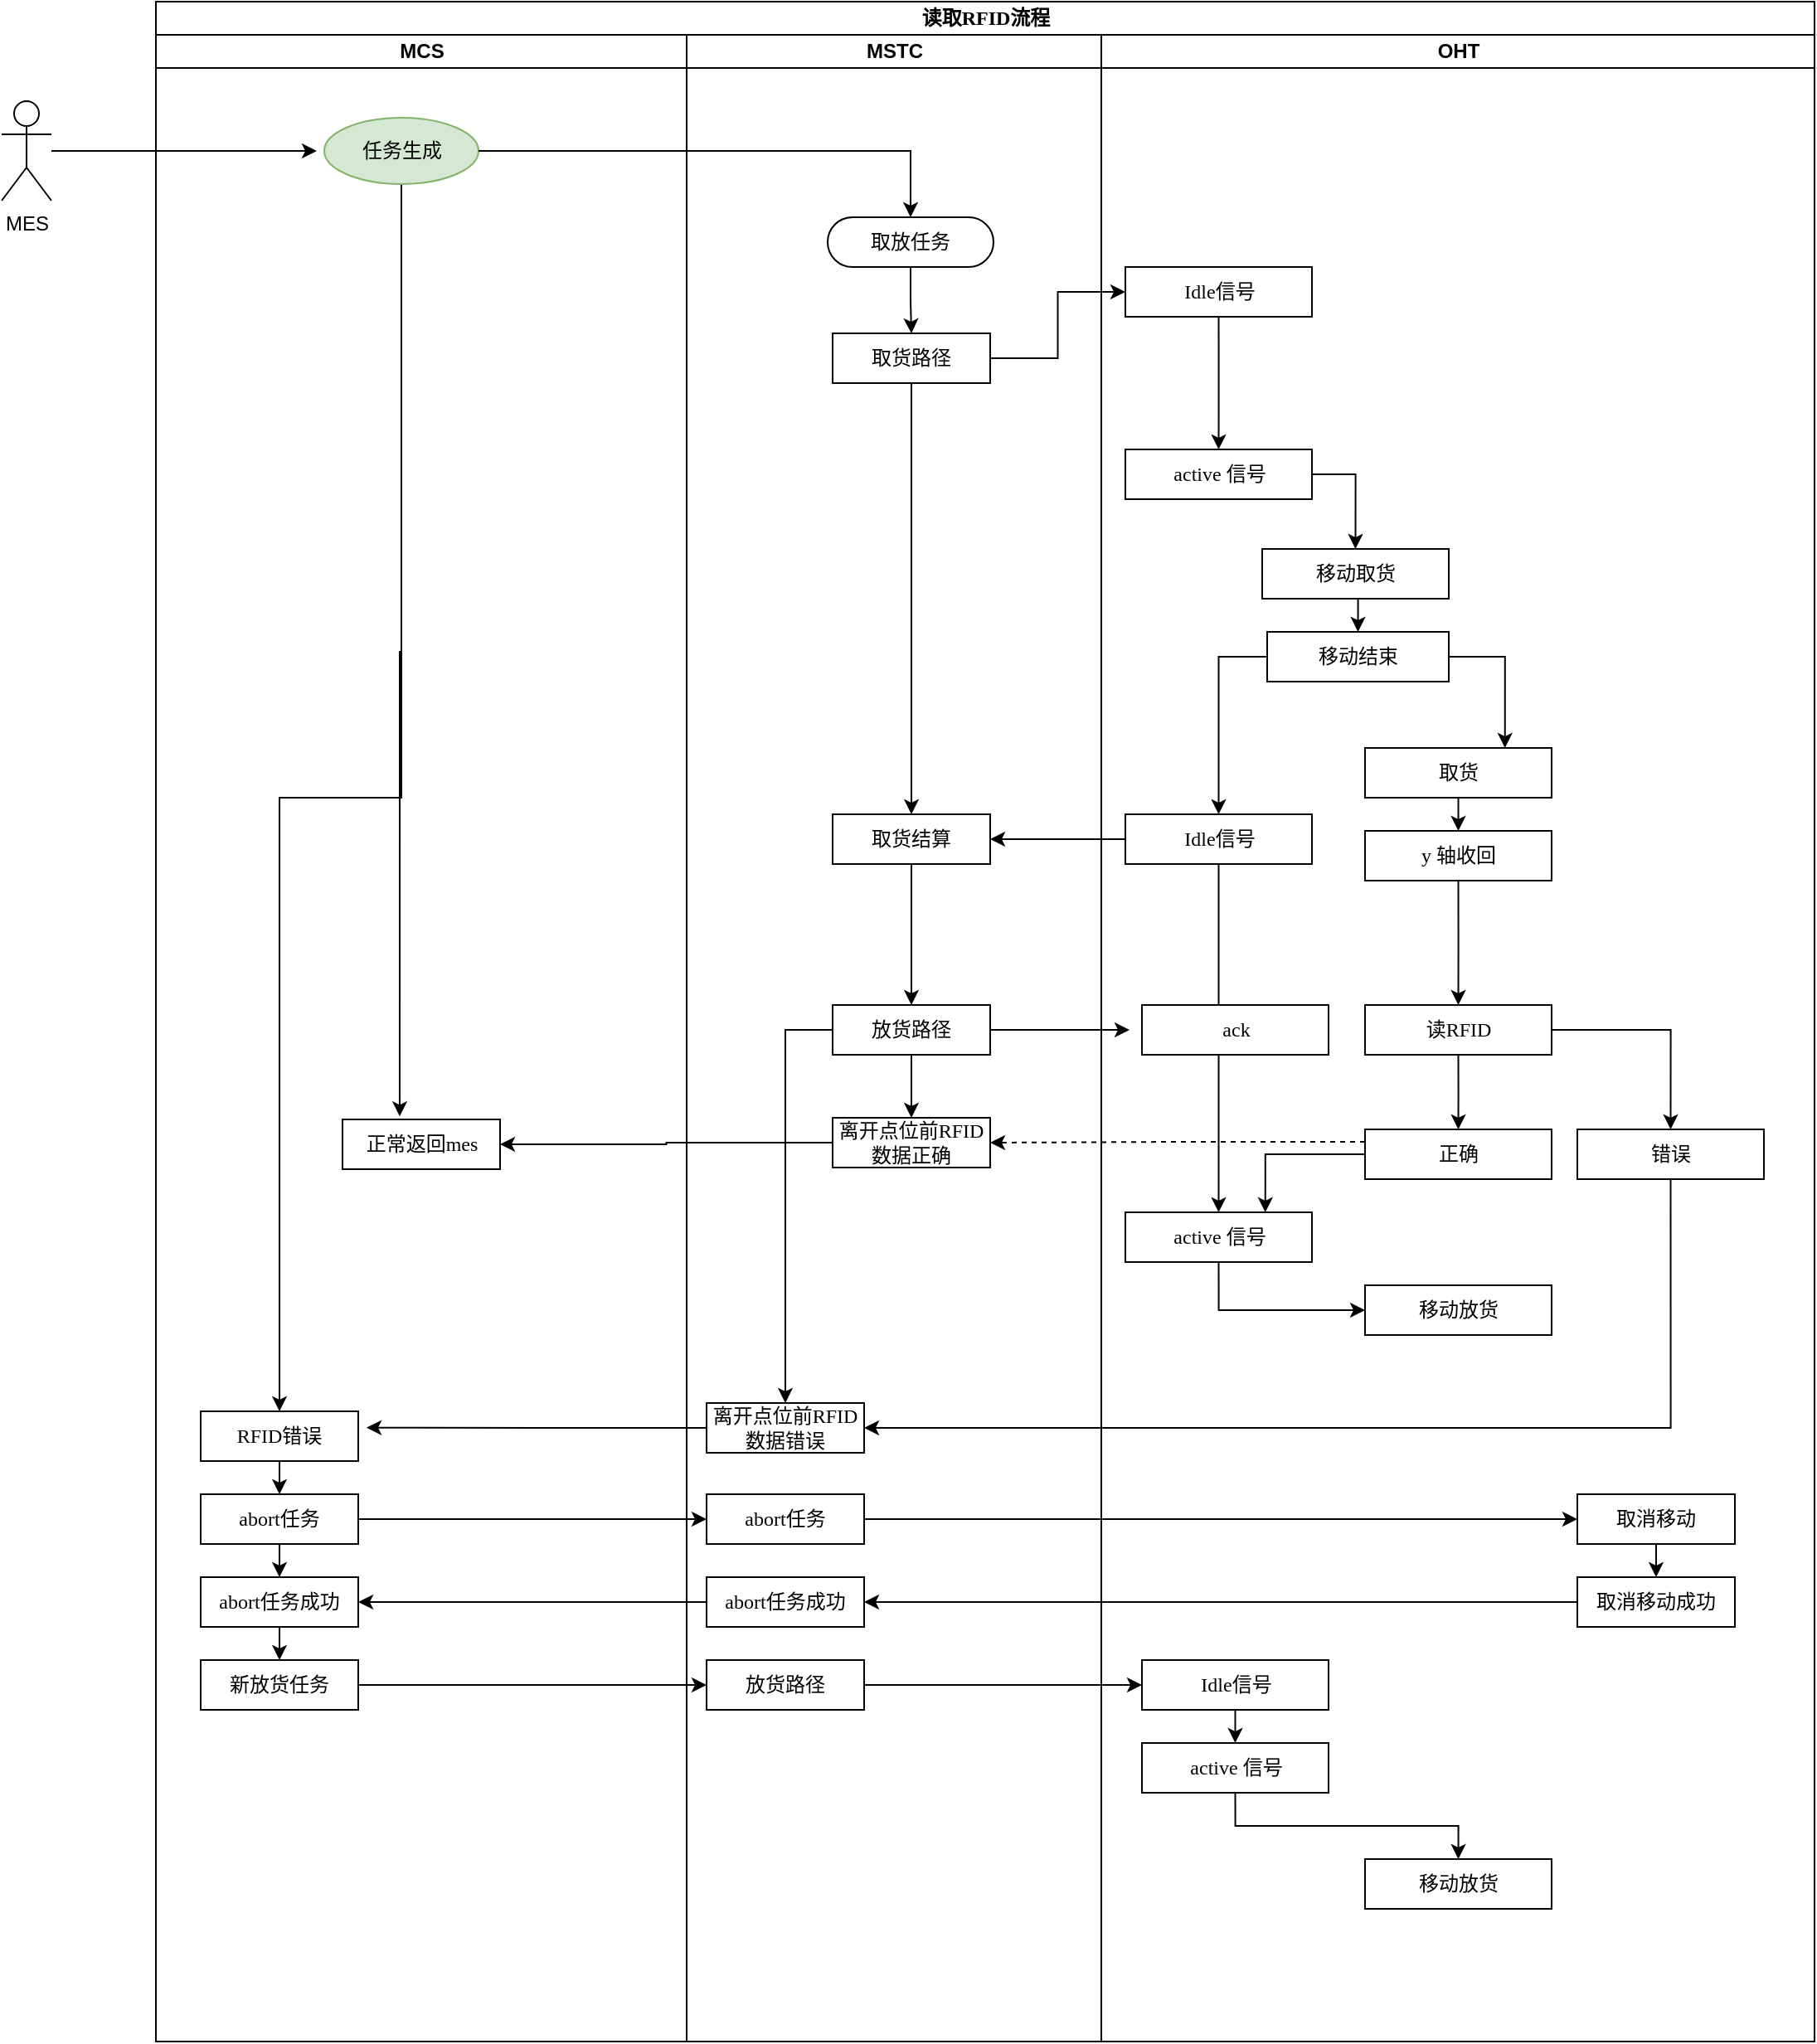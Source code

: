 <mxfile version="26.2.9">
  <diagram name="第 1 页" id="Wzt9n_Vputwp239YugQn">
    <mxGraphModel dx="2040" dy="1244" grid="1" gridSize="10" guides="1" tooltips="1" connect="1" arrows="1" fold="1" page="1" pageScale="1" pageWidth="850" pageHeight="1100" math="0" shadow="0">
      <root>
        <mxCell id="0" />
        <mxCell id="1" parent="0" />
        <mxCell id="eNTQeGSR-nu6t5WLEABi-2" value="读取RFID流程" style="swimlane;html=1;childLayout=stackLayout;startSize=20;rounded=0;shadow=0;comic=0;labelBackgroundColor=none;strokeWidth=1;fontFamily=Verdana;fontSize=12;align=center;" vertex="1" parent="1">
          <mxGeometry x="133" y="90" width="1000" height="1230" as="geometry" />
        </mxCell>
        <mxCell id="eNTQeGSR-nu6t5WLEABi-3" value="MCS" style="swimlane;html=1;startSize=20;" vertex="1" parent="eNTQeGSR-nu6t5WLEABi-2">
          <mxGeometry y="20" width="320" height="1210" as="geometry" />
        </mxCell>
        <mxCell id="eNTQeGSR-nu6t5WLEABi-4" style="edgeStyle=orthogonalEdgeStyle;rounded=0;orthogonalLoop=1;jettySize=auto;html=1;exitX=0.5;exitY=1;exitDx=0;exitDy=0;entryX=0.363;entryY=-0.061;entryDx=0;entryDy=0;entryPerimeter=0;" edge="1" parent="eNTQeGSR-nu6t5WLEABi-3" source="eNTQeGSR-nu6t5WLEABi-5" target="eNTQeGSR-nu6t5WLEABi-87">
          <mxGeometry relative="1" as="geometry">
            <mxPoint x="147" y="140" as="targetPoint" />
          </mxGeometry>
        </mxCell>
        <mxCell id="eNTQeGSR-nu6t5WLEABi-132" style="edgeStyle=orthogonalEdgeStyle;rounded=0;orthogonalLoop=1;jettySize=auto;html=1;exitX=0.5;exitY=1;exitDx=0;exitDy=0;" edge="1" parent="eNTQeGSR-nu6t5WLEABi-3" source="eNTQeGSR-nu6t5WLEABi-5" target="eNTQeGSR-nu6t5WLEABi-93">
          <mxGeometry relative="1" as="geometry" />
        </mxCell>
        <mxCell id="eNTQeGSR-nu6t5WLEABi-5" value="任务生成" style="ellipse;whiteSpace=wrap;html=1;rounded=0;shadow=0;comic=0;labelBackgroundColor=none;strokeWidth=1;fontFamily=Verdana;fontSize=12;align=center;fillColor=#d5e8d4;strokeColor=#82b366;" vertex="1" parent="eNTQeGSR-nu6t5WLEABi-3">
          <mxGeometry x="101.5" y="50" width="93" height="40" as="geometry" />
        </mxCell>
        <mxCell id="eNTQeGSR-nu6t5WLEABi-87" value="正常返回mes" style="rounded=0;whiteSpace=wrap;html=1;shadow=0;comic=0;labelBackgroundColor=none;strokeWidth=1;fontFamily=Verdana;fontSize=12;align=center;arcSize=50;" vertex="1" parent="eNTQeGSR-nu6t5WLEABi-3">
          <mxGeometry x="112.5" y="654" width="95" height="30" as="geometry" />
        </mxCell>
        <mxCell id="eNTQeGSR-nu6t5WLEABi-101" style="edgeStyle=orthogonalEdgeStyle;rounded=0;orthogonalLoop=1;jettySize=auto;html=1;exitX=0.5;exitY=1;exitDx=0;exitDy=0;entryX=0.5;entryY=0;entryDx=0;entryDy=0;" edge="1" parent="eNTQeGSR-nu6t5WLEABi-3" source="eNTQeGSR-nu6t5WLEABi-93" target="eNTQeGSR-nu6t5WLEABi-95">
          <mxGeometry relative="1" as="geometry" />
        </mxCell>
        <mxCell id="eNTQeGSR-nu6t5WLEABi-93" value="RFID错误" style="rounded=0;whiteSpace=wrap;html=1;shadow=0;comic=0;labelBackgroundColor=none;strokeWidth=1;fontFamily=Verdana;fontSize=12;align=center;arcSize=50;" vertex="1" parent="eNTQeGSR-nu6t5WLEABi-3">
          <mxGeometry x="27" y="830" width="95" height="30" as="geometry" />
        </mxCell>
        <mxCell id="eNTQeGSR-nu6t5WLEABi-108" style="edgeStyle=orthogonalEdgeStyle;rounded=0;orthogonalLoop=1;jettySize=auto;html=1;exitX=0.5;exitY=1;exitDx=0;exitDy=0;entryX=0.5;entryY=0;entryDx=0;entryDy=0;" edge="1" parent="eNTQeGSR-nu6t5WLEABi-3" source="eNTQeGSR-nu6t5WLEABi-95" target="eNTQeGSR-nu6t5WLEABi-106">
          <mxGeometry relative="1" as="geometry" />
        </mxCell>
        <mxCell id="eNTQeGSR-nu6t5WLEABi-95" value="abort任务" style="rounded=0;whiteSpace=wrap;html=1;shadow=0;comic=0;labelBackgroundColor=none;strokeWidth=1;fontFamily=Verdana;fontSize=12;align=center;arcSize=50;" vertex="1" parent="eNTQeGSR-nu6t5WLEABi-3">
          <mxGeometry x="27" y="880" width="95" height="30" as="geometry" />
        </mxCell>
        <mxCell id="eNTQeGSR-nu6t5WLEABi-111" style="edgeStyle=orthogonalEdgeStyle;rounded=0;orthogonalLoop=1;jettySize=auto;html=1;exitX=0.5;exitY=1;exitDx=0;exitDy=0;entryX=0.5;entryY=0;entryDx=0;entryDy=0;" edge="1" parent="eNTQeGSR-nu6t5WLEABi-3" source="eNTQeGSR-nu6t5WLEABi-106" target="eNTQeGSR-nu6t5WLEABi-109">
          <mxGeometry relative="1" as="geometry" />
        </mxCell>
        <mxCell id="eNTQeGSR-nu6t5WLEABi-106" value="abort任务成功" style="rounded=0;whiteSpace=wrap;html=1;shadow=0;comic=0;labelBackgroundColor=none;strokeWidth=1;fontFamily=Verdana;fontSize=12;align=center;arcSize=50;" vertex="1" parent="eNTQeGSR-nu6t5WLEABi-3">
          <mxGeometry x="27" y="930" width="95" height="30" as="geometry" />
        </mxCell>
        <mxCell id="eNTQeGSR-nu6t5WLEABi-109" value="新放货任务" style="rounded=0;whiteSpace=wrap;html=1;shadow=0;comic=0;labelBackgroundColor=none;strokeWidth=1;fontFamily=Verdana;fontSize=12;align=center;arcSize=50;" vertex="1" parent="eNTQeGSR-nu6t5WLEABi-3">
          <mxGeometry x="27" y="980" width="95" height="30" as="geometry" />
        </mxCell>
        <mxCell id="eNTQeGSR-nu6t5WLEABi-20" value="MSTC" style="swimlane;html=1;startSize=20;" vertex="1" parent="eNTQeGSR-nu6t5WLEABi-2">
          <mxGeometry x="320" y="20" width="250" height="1210" as="geometry" />
        </mxCell>
        <mxCell id="eNTQeGSR-nu6t5WLEABi-24" style="edgeStyle=orthogonalEdgeStyle;rounded=0;orthogonalLoop=1;jettySize=auto;html=1;exitX=0.5;exitY=1;exitDx=0;exitDy=0;entryX=0.5;entryY=0;entryDx=0;entryDy=0;" edge="1" parent="eNTQeGSR-nu6t5WLEABi-20" source="eNTQeGSR-nu6t5WLEABi-25" target="eNTQeGSR-nu6t5WLEABi-26">
          <mxGeometry relative="1" as="geometry" />
        </mxCell>
        <mxCell id="eNTQeGSR-nu6t5WLEABi-25" value="取放任务" style="rounded=1;whiteSpace=wrap;html=1;shadow=0;comic=0;labelBackgroundColor=none;strokeWidth=1;fontFamily=Verdana;fontSize=12;align=center;arcSize=50;" vertex="1" parent="eNTQeGSR-nu6t5WLEABi-20">
          <mxGeometry x="85" y="110" width="100" height="30" as="geometry" />
        </mxCell>
        <mxCell id="eNTQeGSR-nu6t5WLEABi-131" style="edgeStyle=orthogonalEdgeStyle;rounded=0;orthogonalLoop=1;jettySize=auto;html=1;exitX=0.5;exitY=1;exitDx=0;exitDy=0;" edge="1" parent="eNTQeGSR-nu6t5WLEABi-20" source="eNTQeGSR-nu6t5WLEABi-26" target="eNTQeGSR-nu6t5WLEABi-66">
          <mxGeometry relative="1" as="geometry" />
        </mxCell>
        <mxCell id="eNTQeGSR-nu6t5WLEABi-26" value="取货路径" style="rounded=0;whiteSpace=wrap;html=1;shadow=0;comic=0;labelBackgroundColor=none;strokeWidth=1;fontFamily=Verdana;fontSize=12;align=center;arcSize=50;" vertex="1" parent="eNTQeGSR-nu6t5WLEABi-20">
          <mxGeometry x="88" y="180" width="95" height="30" as="geometry" />
        </mxCell>
        <mxCell id="eNTQeGSR-nu6t5WLEABi-80" style="edgeStyle=orthogonalEdgeStyle;rounded=0;orthogonalLoop=1;jettySize=auto;html=1;entryX=0.5;entryY=0;entryDx=0;entryDy=0;" edge="1" parent="eNTQeGSR-nu6t5WLEABi-20" source="eNTQeGSR-nu6t5WLEABi-66" target="eNTQeGSR-nu6t5WLEABi-67">
          <mxGeometry relative="1" as="geometry" />
        </mxCell>
        <mxCell id="eNTQeGSR-nu6t5WLEABi-66" value="取货结算" style="rounded=0;whiteSpace=wrap;html=1;shadow=0;comic=0;labelBackgroundColor=none;strokeWidth=1;fontFamily=Verdana;fontSize=12;align=center;arcSize=50;" vertex="1" parent="eNTQeGSR-nu6t5WLEABi-20">
          <mxGeometry x="88" y="470" width="95" height="30" as="geometry" />
        </mxCell>
        <mxCell id="eNTQeGSR-nu6t5WLEABi-68" style="edgeStyle=orthogonalEdgeStyle;rounded=0;orthogonalLoop=1;jettySize=auto;html=1;exitX=1;exitY=0.5;exitDx=0;exitDy=0;" edge="1" parent="eNTQeGSR-nu6t5WLEABi-20" source="eNTQeGSR-nu6t5WLEABi-67">
          <mxGeometry relative="1" as="geometry">
            <mxPoint x="267" y="600" as="targetPoint" />
          </mxGeometry>
        </mxCell>
        <mxCell id="eNTQeGSR-nu6t5WLEABi-81" style="edgeStyle=orthogonalEdgeStyle;rounded=0;orthogonalLoop=1;jettySize=auto;html=1;exitX=0.5;exitY=1;exitDx=0;exitDy=0;entryX=0.5;entryY=0;entryDx=0;entryDy=0;" edge="1" parent="eNTQeGSR-nu6t5WLEABi-20" source="eNTQeGSR-nu6t5WLEABi-67" target="eNTQeGSR-nu6t5WLEABi-75">
          <mxGeometry relative="1" as="geometry" />
        </mxCell>
        <mxCell id="eNTQeGSR-nu6t5WLEABi-92" style="edgeStyle=orthogonalEdgeStyle;rounded=0;orthogonalLoop=1;jettySize=auto;html=1;exitX=0;exitY=0.5;exitDx=0;exitDy=0;entryX=0.5;entryY=0;entryDx=0;entryDy=0;" edge="1" parent="eNTQeGSR-nu6t5WLEABi-20" source="eNTQeGSR-nu6t5WLEABi-67" target="eNTQeGSR-nu6t5WLEABi-89">
          <mxGeometry relative="1" as="geometry" />
        </mxCell>
        <mxCell id="eNTQeGSR-nu6t5WLEABi-67" value="放货路径" style="rounded=0;whiteSpace=wrap;html=1;shadow=0;comic=0;labelBackgroundColor=none;strokeWidth=1;fontFamily=Verdana;fontSize=12;align=center;arcSize=50;" vertex="1" parent="eNTQeGSR-nu6t5WLEABi-20">
          <mxGeometry x="88" y="585" width="95" height="30" as="geometry" />
        </mxCell>
        <mxCell id="eNTQeGSR-nu6t5WLEABi-75" value="离开点位前RFID 数据正确" style="rounded=0;whiteSpace=wrap;html=1;shadow=0;comic=0;labelBackgroundColor=none;strokeWidth=1;fontFamily=Verdana;fontSize=12;align=center;arcSize=50;" vertex="1" parent="eNTQeGSR-nu6t5WLEABi-20">
          <mxGeometry x="88" y="653" width="95" height="30" as="geometry" />
        </mxCell>
        <mxCell id="eNTQeGSR-nu6t5WLEABi-94" style="edgeStyle=orthogonalEdgeStyle;rounded=0;orthogonalLoop=1;jettySize=auto;html=1;exitX=0;exitY=0.5;exitDx=0;exitDy=0;" edge="1" parent="eNTQeGSR-nu6t5WLEABi-20" source="eNTQeGSR-nu6t5WLEABi-89">
          <mxGeometry relative="1" as="geometry">
            <mxPoint x="-193" y="839.833" as="targetPoint" />
          </mxGeometry>
        </mxCell>
        <mxCell id="eNTQeGSR-nu6t5WLEABi-89" value="离开点位前RFID 数据错误" style="rounded=0;whiteSpace=wrap;html=1;shadow=0;comic=0;labelBackgroundColor=none;strokeWidth=1;fontFamily=Verdana;fontSize=12;align=center;arcSize=50;" vertex="1" parent="eNTQeGSR-nu6t5WLEABi-20">
          <mxGeometry x="12" y="825" width="95" height="30" as="geometry" />
        </mxCell>
        <mxCell id="eNTQeGSR-nu6t5WLEABi-97" value="abort任务" style="rounded=0;whiteSpace=wrap;html=1;shadow=0;comic=0;labelBackgroundColor=none;strokeWidth=1;fontFamily=Verdana;fontSize=12;align=center;arcSize=50;" vertex="1" parent="eNTQeGSR-nu6t5WLEABi-20">
          <mxGeometry x="12" y="880" width="95" height="30" as="geometry" />
        </mxCell>
        <mxCell id="eNTQeGSR-nu6t5WLEABi-104" value="abort任务成功" style="rounded=0;whiteSpace=wrap;html=1;shadow=0;comic=0;labelBackgroundColor=none;strokeWidth=1;fontFamily=Verdana;fontSize=12;align=center;arcSize=50;" vertex="1" parent="eNTQeGSR-nu6t5WLEABi-20">
          <mxGeometry x="12" y="930" width="95" height="30" as="geometry" />
        </mxCell>
        <mxCell id="eNTQeGSR-nu6t5WLEABi-112" value="放货路径" style="rounded=0;whiteSpace=wrap;html=1;shadow=0;comic=0;labelBackgroundColor=none;strokeWidth=1;fontFamily=Verdana;fontSize=12;align=center;arcSize=50;" vertex="1" parent="eNTQeGSR-nu6t5WLEABi-20">
          <mxGeometry x="12" y="980" width="95" height="30" as="geometry" />
        </mxCell>
        <mxCell id="eNTQeGSR-nu6t5WLEABi-30" value="OHT" style="swimlane;html=1;startSize=20;" vertex="1" parent="eNTQeGSR-nu6t5WLEABi-2">
          <mxGeometry x="570" y="20" width="430" height="1210" as="geometry" />
        </mxCell>
        <mxCell id="eNTQeGSR-nu6t5WLEABi-31" style="edgeStyle=orthogonalEdgeStyle;rounded=0;orthogonalLoop=1;jettySize=auto;html=1;exitX=0.5;exitY=1;exitDx=0;exitDy=0;entryX=0.5;entryY=0;entryDx=0;entryDy=0;" edge="1" parent="eNTQeGSR-nu6t5WLEABi-30" source="eNTQeGSR-nu6t5WLEABi-32" target="eNTQeGSR-nu6t5WLEABi-35">
          <mxGeometry relative="1" as="geometry" />
        </mxCell>
        <mxCell id="eNTQeGSR-nu6t5WLEABi-32" value="移动取货" style="rounded=0;whiteSpace=wrap;html=1;shadow=0;comic=0;labelBackgroundColor=none;strokeWidth=1;fontFamily=Verdana;fontSize=12;align=center;arcSize=50;" vertex="1" parent="eNTQeGSR-nu6t5WLEABi-30">
          <mxGeometry x="97" y="310" width="112.5" height="30" as="geometry" />
        </mxCell>
        <mxCell id="eNTQeGSR-nu6t5WLEABi-60" style="edgeStyle=orthogonalEdgeStyle;rounded=0;orthogonalLoop=1;jettySize=auto;html=1;exitX=0.5;exitY=1;exitDx=0;exitDy=0;entryX=0.5;entryY=0;entryDx=0;entryDy=0;" edge="1" parent="eNTQeGSR-nu6t5WLEABi-30" source="eNTQeGSR-nu6t5WLEABi-33" target="eNTQeGSR-nu6t5WLEABi-59">
          <mxGeometry relative="1" as="geometry" />
        </mxCell>
        <mxCell id="eNTQeGSR-nu6t5WLEABi-33" value="取货" style="rounded=0;whiteSpace=wrap;html=1;shadow=0;comic=0;labelBackgroundColor=none;strokeWidth=1;fontFamily=Verdana;fontSize=12;align=center;arcSize=50;" vertex="1" parent="eNTQeGSR-nu6t5WLEABi-30">
          <mxGeometry x="159" y="430" width="112.5" height="30" as="geometry" />
        </mxCell>
        <mxCell id="eNTQeGSR-nu6t5WLEABi-121" style="edgeStyle=orthogonalEdgeStyle;rounded=0;orthogonalLoop=1;jettySize=auto;html=1;exitX=0;exitY=0.5;exitDx=0;exitDy=0;" edge="1" parent="eNTQeGSR-nu6t5WLEABi-30" source="eNTQeGSR-nu6t5WLEABi-35" target="eNTQeGSR-nu6t5WLEABi-38">
          <mxGeometry relative="1" as="geometry" />
        </mxCell>
        <mxCell id="eNTQeGSR-nu6t5WLEABi-122" style="edgeStyle=orthogonalEdgeStyle;rounded=0;orthogonalLoop=1;jettySize=auto;html=1;exitX=1;exitY=0.5;exitDx=0;exitDy=0;entryX=0.75;entryY=0;entryDx=0;entryDy=0;" edge="1" parent="eNTQeGSR-nu6t5WLEABi-30" source="eNTQeGSR-nu6t5WLEABi-35" target="eNTQeGSR-nu6t5WLEABi-33">
          <mxGeometry relative="1" as="geometry" />
        </mxCell>
        <mxCell id="eNTQeGSR-nu6t5WLEABi-35" value="移动结束" style="rounded=0;whiteSpace=wrap;html=1;shadow=0;comic=0;labelBackgroundColor=none;strokeWidth=1;fontFamily=Verdana;fontSize=12;align=center;arcSize=50;" vertex="1" parent="eNTQeGSR-nu6t5WLEABi-30">
          <mxGeometry x="100" y="360" width="109.5" height="30" as="geometry" />
        </mxCell>
        <mxCell id="eNTQeGSR-nu6t5WLEABi-65" style="edgeStyle=orthogonalEdgeStyle;rounded=0;orthogonalLoop=1;jettySize=auto;html=1;exitX=0.5;exitY=1;exitDx=0;exitDy=0;entryX=0.5;entryY=0;entryDx=0;entryDy=0;" edge="1" parent="eNTQeGSR-nu6t5WLEABi-30" source="eNTQeGSR-nu6t5WLEABi-38" target="eNTQeGSR-nu6t5WLEABi-55">
          <mxGeometry relative="1" as="geometry" />
        </mxCell>
        <mxCell id="eNTQeGSR-nu6t5WLEABi-38" value="Idle信号" style="rounded=0;whiteSpace=wrap;html=1;shadow=0;comic=0;labelBackgroundColor=none;strokeWidth=1;fontFamily=Verdana;fontSize=12;align=center;arcSize=50;" vertex="1" parent="eNTQeGSR-nu6t5WLEABi-30">
          <mxGeometry x="14.5" y="470" width="112.5" height="30" as="geometry" />
        </mxCell>
        <mxCell id="eNTQeGSR-nu6t5WLEABi-49" value="移动放货" style="rounded=0;whiteSpace=wrap;html=1;shadow=0;comic=0;labelBackgroundColor=none;strokeWidth=1;fontFamily=Verdana;fontSize=12;align=center;arcSize=50;" vertex="1" parent="eNTQeGSR-nu6t5WLEABi-30">
          <mxGeometry x="159" y="754" width="112.5" height="30" as="geometry" />
        </mxCell>
        <mxCell id="eNTQeGSR-nu6t5WLEABi-72" style="edgeStyle=orthogonalEdgeStyle;rounded=0;orthogonalLoop=1;jettySize=auto;html=1;exitX=0.5;exitY=1;exitDx=0;exitDy=0;" edge="1" parent="eNTQeGSR-nu6t5WLEABi-30" source="eNTQeGSR-nu6t5WLEABi-51" target="eNTQeGSR-nu6t5WLEABi-71">
          <mxGeometry relative="1" as="geometry" />
        </mxCell>
        <mxCell id="eNTQeGSR-nu6t5WLEABi-123" style="edgeStyle=orthogonalEdgeStyle;rounded=0;orthogonalLoop=1;jettySize=auto;html=1;exitX=1;exitY=0.5;exitDx=0;exitDy=0;entryX=0.5;entryY=0;entryDx=0;entryDy=0;" edge="1" parent="eNTQeGSR-nu6t5WLEABi-30" source="eNTQeGSR-nu6t5WLEABi-51" target="eNTQeGSR-nu6t5WLEABi-82">
          <mxGeometry relative="1" as="geometry" />
        </mxCell>
        <mxCell id="eNTQeGSR-nu6t5WLEABi-51" value="读RFID" style="rounded=0;whiteSpace=wrap;html=1;shadow=0;comic=0;labelBackgroundColor=none;strokeWidth=1;fontFamily=Verdana;fontSize=12;align=center;arcSize=50;" vertex="1" parent="eNTQeGSR-nu6t5WLEABi-30">
          <mxGeometry x="159" y="585" width="112.5" height="30" as="geometry" />
        </mxCell>
        <mxCell id="eNTQeGSR-nu6t5WLEABi-83" style="edgeStyle=orthogonalEdgeStyle;rounded=0;orthogonalLoop=1;jettySize=auto;html=1;exitX=0.5;exitY=1;exitDx=0;exitDy=0;entryX=0;entryY=0.5;entryDx=0;entryDy=0;" edge="1" parent="eNTQeGSR-nu6t5WLEABi-30" source="eNTQeGSR-nu6t5WLEABi-55" target="eNTQeGSR-nu6t5WLEABi-49">
          <mxGeometry relative="1" as="geometry" />
        </mxCell>
        <mxCell id="eNTQeGSR-nu6t5WLEABi-55" value="active 信号" style="rounded=0;whiteSpace=wrap;html=1;shadow=0;comic=0;labelBackgroundColor=none;strokeWidth=1;fontFamily=Verdana;fontSize=12;align=center;arcSize=50;" vertex="1" parent="eNTQeGSR-nu6t5WLEABi-30">
          <mxGeometry x="14.5" y="710" width="112.5" height="30" as="geometry" />
        </mxCell>
        <mxCell id="eNTQeGSR-nu6t5WLEABi-61" style="edgeStyle=orthogonalEdgeStyle;rounded=0;orthogonalLoop=1;jettySize=auto;html=1;exitX=0.5;exitY=1;exitDx=0;exitDy=0;" edge="1" parent="eNTQeGSR-nu6t5WLEABi-30" source="eNTQeGSR-nu6t5WLEABi-59" target="eNTQeGSR-nu6t5WLEABi-51">
          <mxGeometry relative="1" as="geometry" />
        </mxCell>
        <mxCell id="eNTQeGSR-nu6t5WLEABi-59" value="y 轴收回" style="rounded=0;whiteSpace=wrap;html=1;shadow=0;comic=0;labelBackgroundColor=none;strokeWidth=1;fontFamily=Verdana;fontSize=12;align=center;arcSize=50;" vertex="1" parent="eNTQeGSR-nu6t5WLEABi-30">
          <mxGeometry x="159" y="480" width="112.5" height="30" as="geometry" />
        </mxCell>
        <mxCell id="eNTQeGSR-nu6t5WLEABi-70" value="ack" style="rounded=0;whiteSpace=wrap;html=1;shadow=0;comic=0;labelBackgroundColor=none;strokeWidth=1;fontFamily=Verdana;fontSize=12;align=center;arcSize=50;" vertex="1" parent="eNTQeGSR-nu6t5WLEABi-30">
          <mxGeometry x="24.5" y="585" width="112.5" height="30" as="geometry" />
        </mxCell>
        <mxCell id="eNTQeGSR-nu6t5WLEABi-74" style="edgeStyle=orthogonalEdgeStyle;rounded=0;orthogonalLoop=1;jettySize=auto;html=1;exitX=0;exitY=0.5;exitDx=0;exitDy=0;entryX=0.75;entryY=0;entryDx=0;entryDy=0;" edge="1" parent="eNTQeGSR-nu6t5WLEABi-30" source="eNTQeGSR-nu6t5WLEABi-71" target="eNTQeGSR-nu6t5WLEABi-55">
          <mxGeometry relative="1" as="geometry" />
        </mxCell>
        <mxCell id="eNTQeGSR-nu6t5WLEABi-71" value="正确" style="rounded=0;whiteSpace=wrap;html=1;shadow=0;comic=0;labelBackgroundColor=none;strokeWidth=1;fontFamily=Verdana;fontSize=12;align=center;arcSize=50;" vertex="1" parent="eNTQeGSR-nu6t5WLEABi-30">
          <mxGeometry x="159" y="660" width="112.5" height="30" as="geometry" />
        </mxCell>
        <mxCell id="eNTQeGSR-nu6t5WLEABi-82" value="错误" style="rounded=0;whiteSpace=wrap;html=1;shadow=0;comic=0;labelBackgroundColor=none;strokeWidth=1;fontFamily=Verdana;fontSize=12;align=center;arcSize=50;" vertex="1" parent="eNTQeGSR-nu6t5WLEABi-30">
          <mxGeometry x="287" y="660" width="112.5" height="30" as="geometry" />
        </mxCell>
        <mxCell id="eNTQeGSR-nu6t5WLEABi-103" style="edgeStyle=orthogonalEdgeStyle;rounded=0;orthogonalLoop=1;jettySize=auto;html=1;exitX=0.5;exitY=1;exitDx=0;exitDy=0;entryX=0.5;entryY=0;entryDx=0;entryDy=0;" edge="1" parent="eNTQeGSR-nu6t5WLEABi-30" source="eNTQeGSR-nu6t5WLEABi-98" target="eNTQeGSR-nu6t5WLEABi-102">
          <mxGeometry relative="1" as="geometry" />
        </mxCell>
        <mxCell id="eNTQeGSR-nu6t5WLEABi-98" value="取消移动" style="rounded=0;whiteSpace=wrap;html=1;shadow=0;comic=0;labelBackgroundColor=none;strokeWidth=1;fontFamily=Verdana;fontSize=12;align=center;arcSize=50;" vertex="1" parent="eNTQeGSR-nu6t5WLEABi-30">
          <mxGeometry x="287" y="880" width="95" height="30" as="geometry" />
        </mxCell>
        <mxCell id="eNTQeGSR-nu6t5WLEABi-102" value="取消移动成功" style="rounded=0;whiteSpace=wrap;html=1;shadow=0;comic=0;labelBackgroundColor=none;strokeWidth=1;fontFamily=Verdana;fontSize=12;align=center;arcSize=50;" vertex="1" parent="eNTQeGSR-nu6t5WLEABi-30">
          <mxGeometry x="287" y="930" width="95" height="30" as="geometry" />
        </mxCell>
        <mxCell id="eNTQeGSR-nu6t5WLEABi-118" style="edgeStyle=orthogonalEdgeStyle;rounded=0;orthogonalLoop=1;jettySize=auto;html=1;exitX=0.5;exitY=1;exitDx=0;exitDy=0;entryX=0.5;entryY=0;entryDx=0;entryDy=0;" edge="1" parent="eNTQeGSR-nu6t5WLEABi-30" source="eNTQeGSR-nu6t5WLEABi-114" target="eNTQeGSR-nu6t5WLEABi-115">
          <mxGeometry relative="1" as="geometry" />
        </mxCell>
        <mxCell id="eNTQeGSR-nu6t5WLEABi-114" value="Idle信号" style="rounded=0;whiteSpace=wrap;html=1;shadow=0;comic=0;labelBackgroundColor=none;strokeWidth=1;fontFamily=Verdana;fontSize=12;align=center;arcSize=50;" vertex="1" parent="eNTQeGSR-nu6t5WLEABi-30">
          <mxGeometry x="24.5" y="980" width="112.5" height="30" as="geometry" />
        </mxCell>
        <mxCell id="eNTQeGSR-nu6t5WLEABi-120" style="edgeStyle=orthogonalEdgeStyle;rounded=0;orthogonalLoop=1;jettySize=auto;html=1;exitX=0.5;exitY=1;exitDx=0;exitDy=0;entryX=0.5;entryY=0;entryDx=0;entryDy=0;" edge="1" parent="eNTQeGSR-nu6t5WLEABi-30" source="eNTQeGSR-nu6t5WLEABi-115" target="eNTQeGSR-nu6t5WLEABi-116">
          <mxGeometry relative="1" as="geometry" />
        </mxCell>
        <mxCell id="eNTQeGSR-nu6t5WLEABi-115" value="active 信号" style="rounded=0;whiteSpace=wrap;html=1;shadow=0;comic=0;labelBackgroundColor=none;strokeWidth=1;fontFamily=Verdana;fontSize=12;align=center;arcSize=50;" vertex="1" parent="eNTQeGSR-nu6t5WLEABi-30">
          <mxGeometry x="24.5" y="1030" width="112.5" height="30" as="geometry" />
        </mxCell>
        <mxCell id="eNTQeGSR-nu6t5WLEABi-116" value="移动放货" style="rounded=0;whiteSpace=wrap;html=1;shadow=0;comic=0;labelBackgroundColor=none;strokeWidth=1;fontFamily=Verdana;fontSize=12;align=center;arcSize=50;" vertex="1" parent="eNTQeGSR-nu6t5WLEABi-30">
          <mxGeometry x="159" y="1100" width="112.5" height="30" as="geometry" />
        </mxCell>
        <mxCell id="eNTQeGSR-nu6t5WLEABi-128" style="edgeStyle=orthogonalEdgeStyle;rounded=0;orthogonalLoop=1;jettySize=auto;html=1;exitX=0.5;exitY=1;exitDx=0;exitDy=0;" edge="1" parent="eNTQeGSR-nu6t5WLEABi-30" source="eNTQeGSR-nu6t5WLEABi-124" target="eNTQeGSR-nu6t5WLEABi-125">
          <mxGeometry relative="1" as="geometry" />
        </mxCell>
        <mxCell id="eNTQeGSR-nu6t5WLEABi-124" value="Idle信号" style="rounded=0;whiteSpace=wrap;html=1;shadow=0;comic=0;labelBackgroundColor=none;strokeWidth=1;fontFamily=Verdana;fontSize=12;align=center;arcSize=50;" vertex="1" parent="eNTQeGSR-nu6t5WLEABi-30">
          <mxGeometry x="14.5" y="140" width="112.5" height="30" as="geometry" />
        </mxCell>
        <mxCell id="eNTQeGSR-nu6t5WLEABi-127" style="edgeStyle=orthogonalEdgeStyle;rounded=0;orthogonalLoop=1;jettySize=auto;html=1;exitX=1;exitY=0.5;exitDx=0;exitDy=0;entryX=0.5;entryY=0;entryDx=0;entryDy=0;" edge="1" parent="eNTQeGSR-nu6t5WLEABi-30" source="eNTQeGSR-nu6t5WLEABi-125" target="eNTQeGSR-nu6t5WLEABi-32">
          <mxGeometry relative="1" as="geometry" />
        </mxCell>
        <mxCell id="eNTQeGSR-nu6t5WLEABi-125" value="active 信号" style="rounded=0;whiteSpace=wrap;html=1;shadow=0;comic=0;labelBackgroundColor=none;strokeWidth=1;fontFamily=Verdana;fontSize=12;align=center;arcSize=50;" vertex="1" parent="eNTQeGSR-nu6t5WLEABi-30">
          <mxGeometry x="14.5" y="250" width="112.5" height="30" as="geometry" />
        </mxCell>
        <mxCell id="eNTQeGSR-nu6t5WLEABi-79" style="edgeStyle=orthogonalEdgeStyle;rounded=0;orthogonalLoop=1;jettySize=auto;html=1;exitX=0;exitY=0.25;exitDx=0;exitDy=0;entryX=1;entryY=0.5;entryDx=0;entryDy=0;dashed=1;" edge="1" parent="eNTQeGSR-nu6t5WLEABi-2" source="eNTQeGSR-nu6t5WLEABi-71" target="eNTQeGSR-nu6t5WLEABi-75">
          <mxGeometry relative="1" as="geometry" />
        </mxCell>
        <mxCell id="eNTQeGSR-nu6t5WLEABi-85" style="edgeStyle=orthogonalEdgeStyle;rounded=0;orthogonalLoop=1;jettySize=auto;html=1;exitX=0;exitY=0.5;exitDx=0;exitDy=0;" edge="1" parent="eNTQeGSR-nu6t5WLEABi-2" source="eNTQeGSR-nu6t5WLEABi-38" target="eNTQeGSR-nu6t5WLEABi-66">
          <mxGeometry relative="1" as="geometry" />
        </mxCell>
        <mxCell id="eNTQeGSR-nu6t5WLEABi-88" style="edgeStyle=orthogonalEdgeStyle;rounded=0;orthogonalLoop=1;jettySize=auto;html=1;exitX=0;exitY=0.5;exitDx=0;exitDy=0;entryX=1;entryY=0.5;entryDx=0;entryDy=0;" edge="1" parent="eNTQeGSR-nu6t5WLEABi-2" source="eNTQeGSR-nu6t5WLEABi-75" target="eNTQeGSR-nu6t5WLEABi-87">
          <mxGeometry relative="1" as="geometry" />
        </mxCell>
        <mxCell id="eNTQeGSR-nu6t5WLEABi-91" style="edgeStyle=orthogonalEdgeStyle;rounded=0;orthogonalLoop=1;jettySize=auto;html=1;exitX=0.5;exitY=1;exitDx=0;exitDy=0;entryX=1;entryY=0.5;entryDx=0;entryDy=0;" edge="1" parent="eNTQeGSR-nu6t5WLEABi-2" source="eNTQeGSR-nu6t5WLEABi-82" target="eNTQeGSR-nu6t5WLEABi-89">
          <mxGeometry relative="1" as="geometry" />
        </mxCell>
        <mxCell id="eNTQeGSR-nu6t5WLEABi-99" style="edgeStyle=orthogonalEdgeStyle;rounded=0;orthogonalLoop=1;jettySize=auto;html=1;exitX=1;exitY=0.5;exitDx=0;exitDy=0;entryX=0;entryY=0.5;entryDx=0;entryDy=0;" edge="1" parent="eNTQeGSR-nu6t5WLEABi-2" source="eNTQeGSR-nu6t5WLEABi-95" target="eNTQeGSR-nu6t5WLEABi-97">
          <mxGeometry relative="1" as="geometry" />
        </mxCell>
        <mxCell id="eNTQeGSR-nu6t5WLEABi-100" style="edgeStyle=orthogonalEdgeStyle;rounded=0;orthogonalLoop=1;jettySize=auto;html=1;exitX=1;exitY=0.5;exitDx=0;exitDy=0;entryX=0;entryY=0.5;entryDx=0;entryDy=0;" edge="1" parent="eNTQeGSR-nu6t5WLEABi-2" source="eNTQeGSR-nu6t5WLEABi-97" target="eNTQeGSR-nu6t5WLEABi-98">
          <mxGeometry relative="1" as="geometry" />
        </mxCell>
        <mxCell id="eNTQeGSR-nu6t5WLEABi-105" style="edgeStyle=orthogonalEdgeStyle;rounded=0;orthogonalLoop=1;jettySize=auto;html=1;exitX=0;exitY=0.5;exitDx=0;exitDy=0;" edge="1" parent="eNTQeGSR-nu6t5WLEABi-2" source="eNTQeGSR-nu6t5WLEABi-102" target="eNTQeGSR-nu6t5WLEABi-104">
          <mxGeometry relative="1" as="geometry" />
        </mxCell>
        <mxCell id="eNTQeGSR-nu6t5WLEABi-107" style="edgeStyle=orthogonalEdgeStyle;rounded=0;orthogonalLoop=1;jettySize=auto;html=1;exitX=0;exitY=0.5;exitDx=0;exitDy=0;" edge="1" parent="eNTQeGSR-nu6t5WLEABi-2" source="eNTQeGSR-nu6t5WLEABi-104" target="eNTQeGSR-nu6t5WLEABi-106">
          <mxGeometry relative="1" as="geometry" />
        </mxCell>
        <mxCell id="eNTQeGSR-nu6t5WLEABi-113" style="edgeStyle=orthogonalEdgeStyle;rounded=0;orthogonalLoop=1;jettySize=auto;html=1;exitX=1;exitY=0.5;exitDx=0;exitDy=0;entryX=0;entryY=0.5;entryDx=0;entryDy=0;" edge="1" parent="eNTQeGSR-nu6t5WLEABi-2" source="eNTQeGSR-nu6t5WLEABi-109" target="eNTQeGSR-nu6t5WLEABi-112">
          <mxGeometry relative="1" as="geometry" />
        </mxCell>
        <mxCell id="eNTQeGSR-nu6t5WLEABi-117" style="edgeStyle=orthogonalEdgeStyle;rounded=0;orthogonalLoop=1;jettySize=auto;html=1;exitX=1;exitY=0.5;exitDx=0;exitDy=0;entryX=0;entryY=0.5;entryDx=0;entryDy=0;" edge="1" parent="eNTQeGSR-nu6t5WLEABi-2" source="eNTQeGSR-nu6t5WLEABi-112" target="eNTQeGSR-nu6t5WLEABi-114">
          <mxGeometry relative="1" as="geometry" />
        </mxCell>
        <mxCell id="eNTQeGSR-nu6t5WLEABi-129" style="edgeStyle=orthogonalEdgeStyle;rounded=0;orthogonalLoop=1;jettySize=auto;html=1;exitX=1;exitY=0.5;exitDx=0;exitDy=0;entryX=0;entryY=0.5;entryDx=0;entryDy=0;" edge="1" parent="eNTQeGSR-nu6t5WLEABi-2" source="eNTQeGSR-nu6t5WLEABi-26" target="eNTQeGSR-nu6t5WLEABi-124">
          <mxGeometry relative="1" as="geometry" />
        </mxCell>
        <mxCell id="eNTQeGSR-nu6t5WLEABi-130" style="edgeStyle=orthogonalEdgeStyle;rounded=0;orthogonalLoop=1;jettySize=auto;html=1;exitX=1;exitY=0.5;exitDx=0;exitDy=0;entryX=0.5;entryY=0;entryDx=0;entryDy=0;" edge="1" parent="eNTQeGSR-nu6t5WLEABi-2" source="eNTQeGSR-nu6t5WLEABi-5" target="eNTQeGSR-nu6t5WLEABi-25">
          <mxGeometry relative="1" as="geometry" />
        </mxCell>
        <mxCell id="eNTQeGSR-nu6t5WLEABi-133" style="edgeStyle=orthogonalEdgeStyle;rounded=0;orthogonalLoop=1;jettySize=auto;html=1;" edge="1" parent="1" source="eNTQeGSR-nu6t5WLEABi-37">
          <mxGeometry relative="1" as="geometry">
            <mxPoint x="230" y="180" as="targetPoint" />
          </mxGeometry>
        </mxCell>
        <mxCell id="eNTQeGSR-nu6t5WLEABi-37" value="MES" style="shape=umlActor;verticalLabelPosition=bottom;verticalAlign=top;html=1;outlineConnect=0;" vertex="1" parent="1">
          <mxGeometry x="40" y="150" width="30" height="60" as="geometry" />
        </mxCell>
      </root>
    </mxGraphModel>
  </diagram>
</mxfile>
